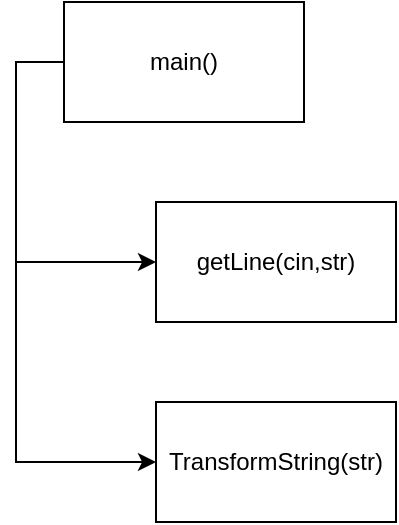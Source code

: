 <mxfile version="24.8.6">
  <diagram name="Сторінка-1" id="9Y7MfEkA9UsYWU-15MHg">
    <mxGraphModel dx="1050" dy="522" grid="1" gridSize="10" guides="1" tooltips="1" connect="1" arrows="1" fold="1" page="1" pageScale="1" pageWidth="827" pageHeight="1169" math="0" shadow="0">
      <root>
        <mxCell id="0" />
        <mxCell id="1" parent="0" />
        <mxCell id="YcMTnF5xzfyiNGEBg8J0-3" value="" style="edgeStyle=orthogonalEdgeStyle;rounded=0;orthogonalLoop=1;jettySize=auto;html=1;" edge="1" parent="1" source="YcMTnF5xzfyiNGEBg8J0-1" target="YcMTnF5xzfyiNGEBg8J0-2">
          <mxGeometry relative="1" as="geometry">
            <Array as="points">
              <mxPoint x="330" y="50" />
              <mxPoint x="330" y="150" />
            </Array>
          </mxGeometry>
        </mxCell>
        <mxCell id="YcMTnF5xzfyiNGEBg8J0-1" value="main()" style="rounded=0;whiteSpace=wrap;html=1;" vertex="1" parent="1">
          <mxGeometry x="354" y="20" width="120" height="60" as="geometry" />
        </mxCell>
        <mxCell id="YcMTnF5xzfyiNGEBg8J0-2" value="getLine(cin,str)" style="rounded=0;whiteSpace=wrap;html=1;" vertex="1" parent="1">
          <mxGeometry x="400" y="120" width="120" height="60" as="geometry" />
        </mxCell>
        <mxCell id="YcMTnF5xzfyiNGEBg8J0-4" value="" style="edgeStyle=orthogonalEdgeStyle;rounded=0;orthogonalLoop=1;jettySize=auto;html=1;entryX=0;entryY=0.5;entryDx=0;entryDy=0;" edge="1" parent="1" target="YcMTnF5xzfyiNGEBg8J0-5">
          <mxGeometry relative="1" as="geometry">
            <mxPoint x="354" y="50" as="sourcePoint" />
            <mxPoint x="400" y="280" as="targetPoint" />
            <Array as="points">
              <mxPoint x="330" y="50" />
              <mxPoint x="330" y="250" />
            </Array>
          </mxGeometry>
        </mxCell>
        <mxCell id="YcMTnF5xzfyiNGEBg8J0-5" value="TransformString(str)" style="rounded=0;whiteSpace=wrap;html=1;" vertex="1" parent="1">
          <mxGeometry x="400" y="220" width="120" height="60" as="geometry" />
        </mxCell>
      </root>
    </mxGraphModel>
  </diagram>
</mxfile>
